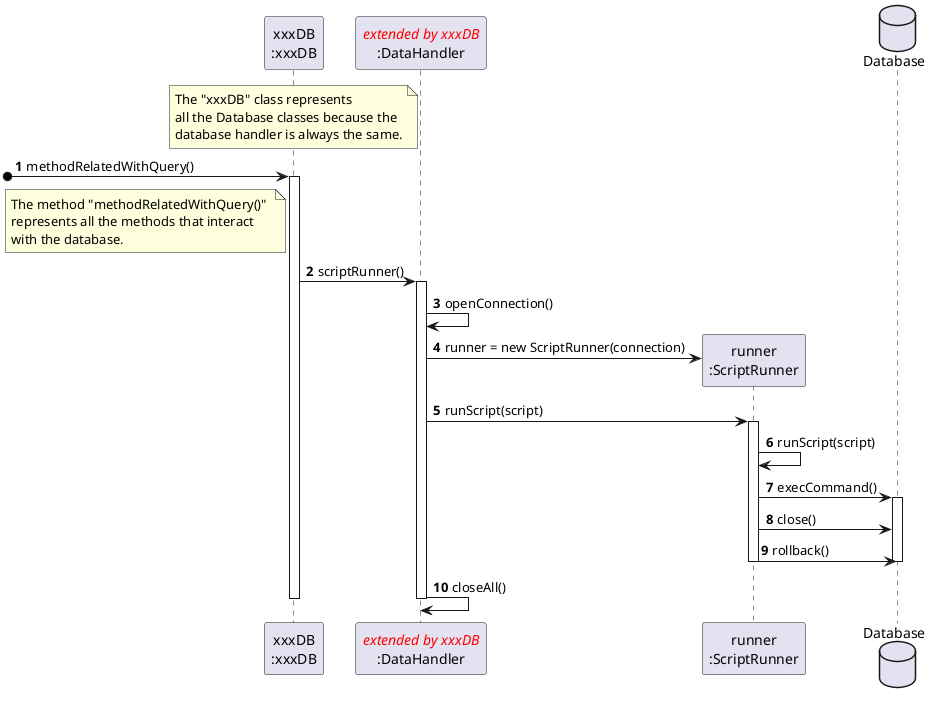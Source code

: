 @startuml
autonumber
participant "xxxDB\n:xxxDB" as XDB
participant "//<color #red>extended by xxxDB//\n:DataHandler" as DH
participant "runner\n:ScriptRunner" as SR
database "Database" as DB

note over XDB : The "xxxDB" class represents\nall the Database classes because the \ndatabase handler is always the same.
[o-> XDB : methodRelatedWithQuery()
note left XDB : The method "methodRelatedWithQuery()" \nrepresents all the methods that interact\nwith the database.
activate XDB
XDB -> DH : scriptRunner()
activate DH
DH -> DH : openConnection()
DH -> SR** : runner = new ScriptRunner(connection)
DH -> SR : runScript(script)
activate SR
SR -> SR : runScript(script)
SR -> DB : execCommand()
activate DB
SR -> DB : close()
SR -> DB : rollback()
deactivate DB
deactivate SR
DH -> DH : closeAll()
deactivate DH
deactivate XDB
@enduml